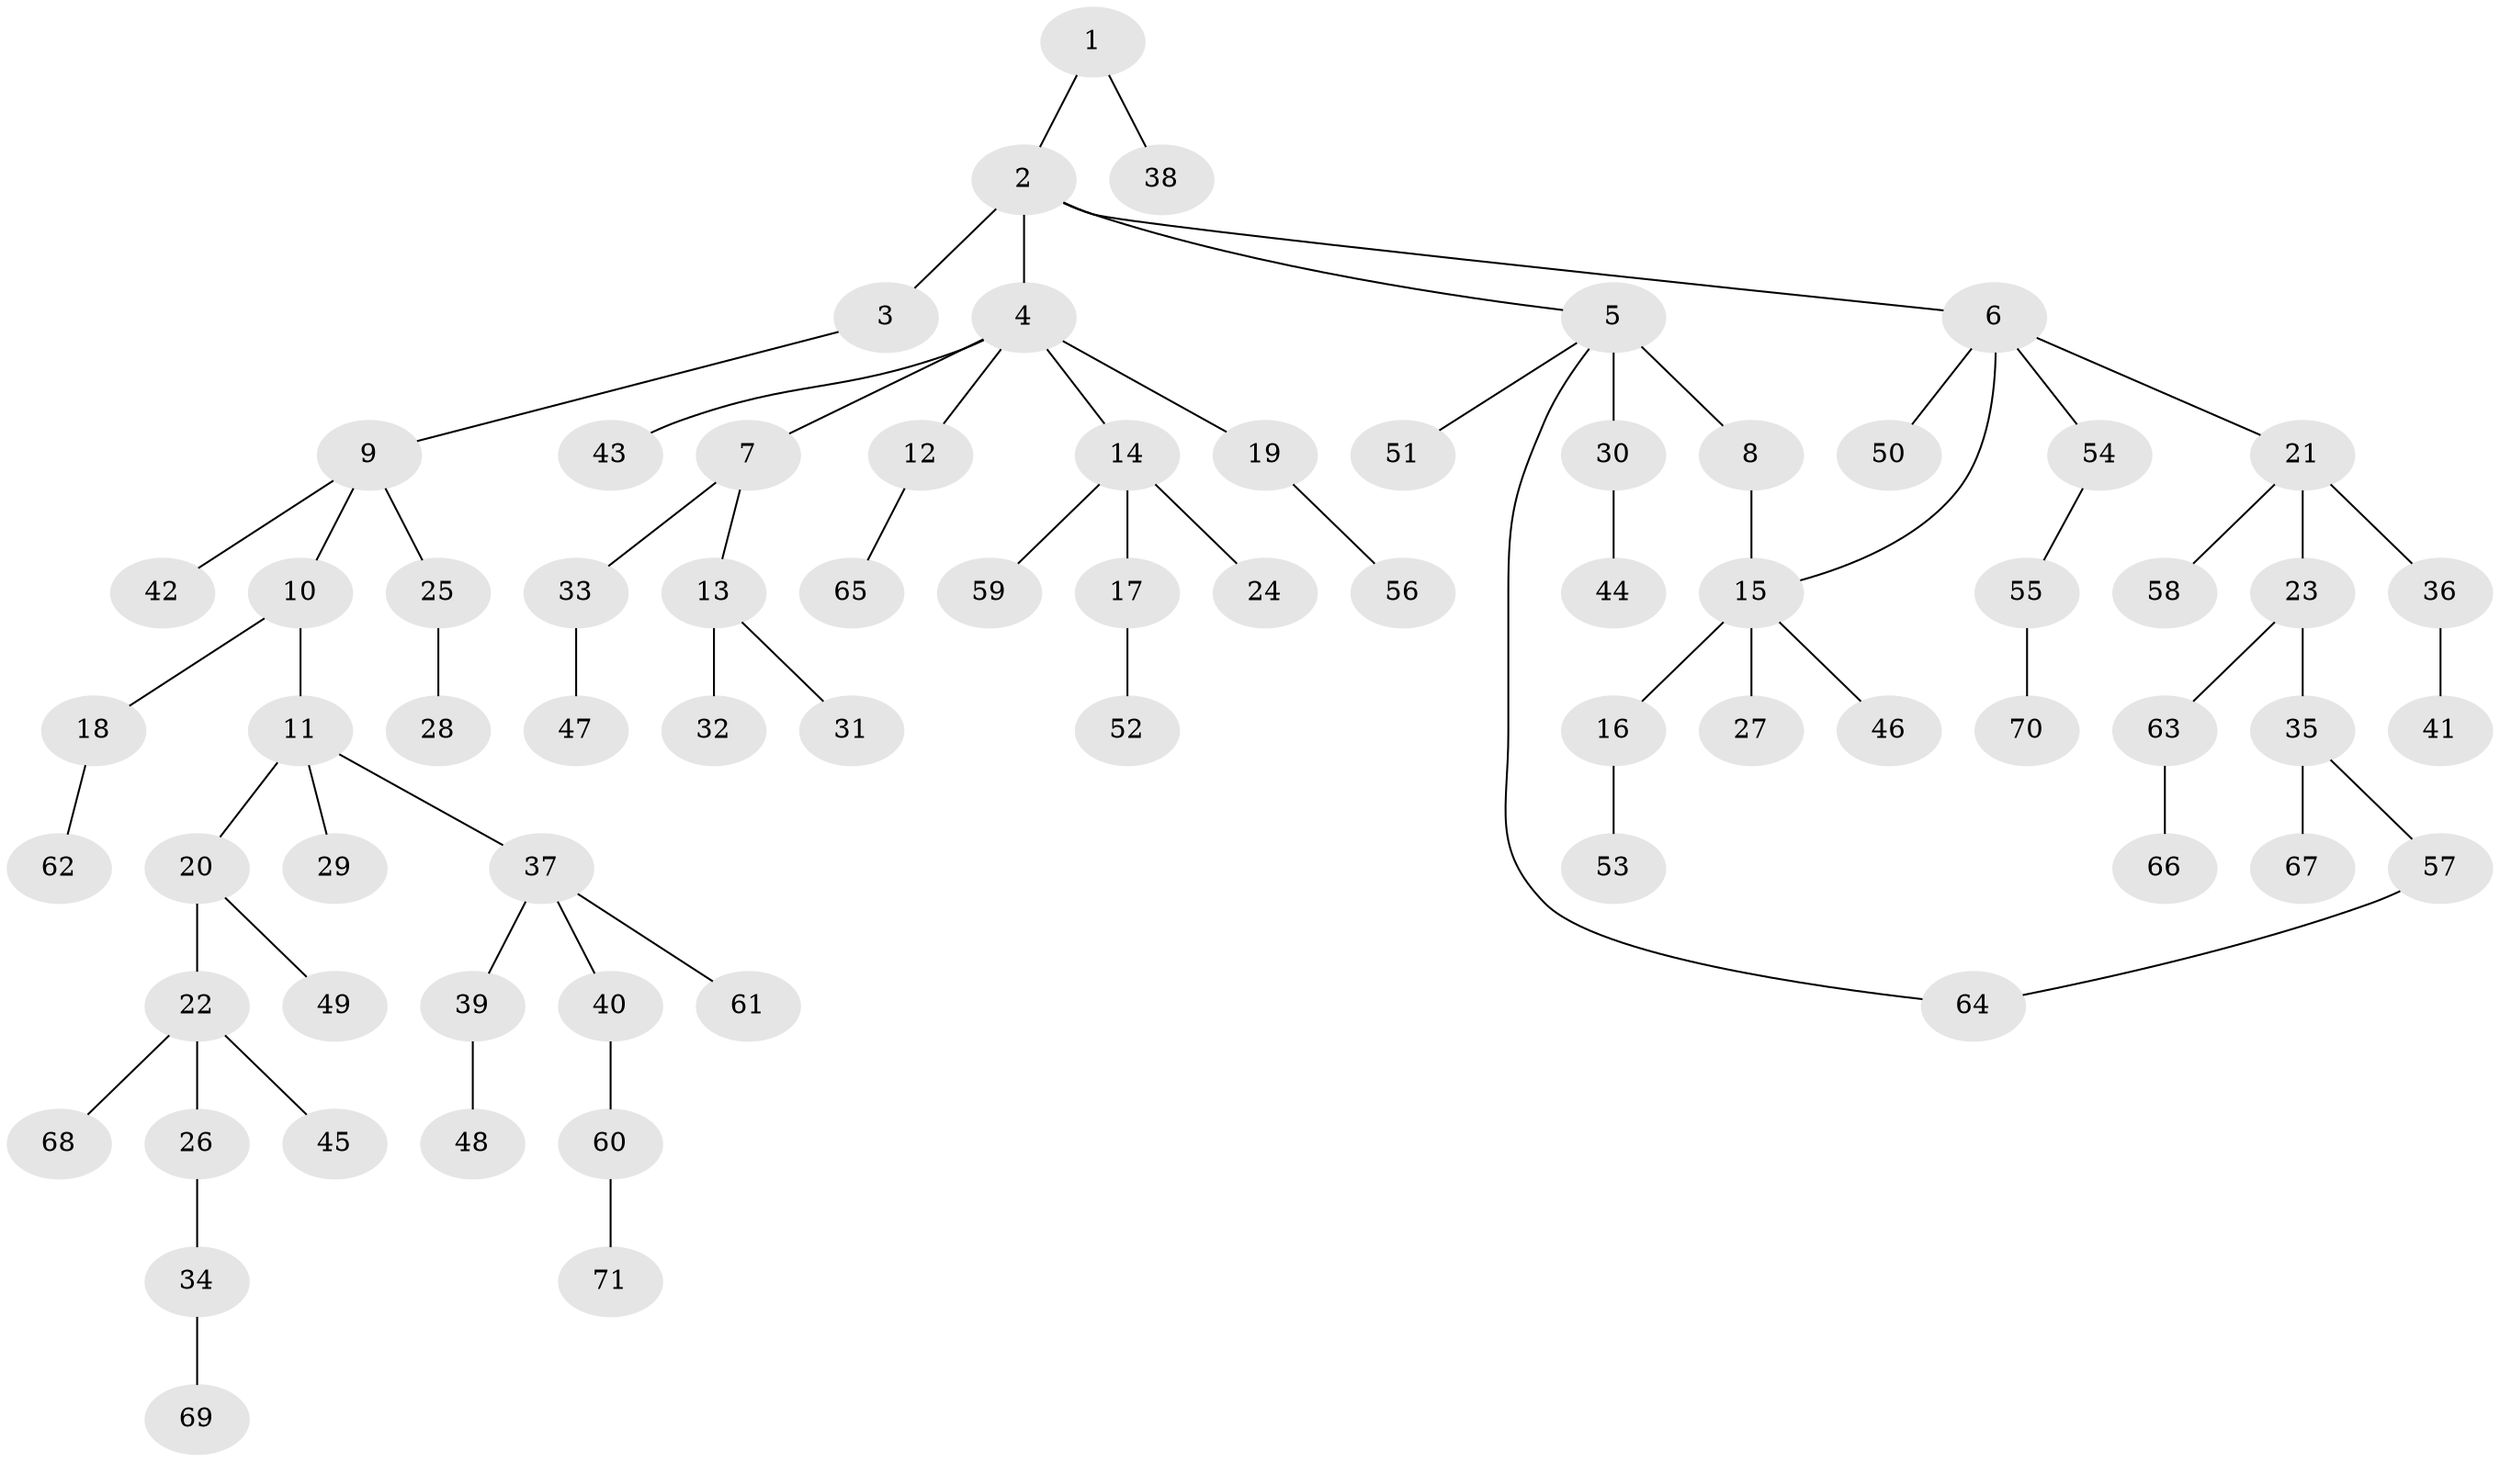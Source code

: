 // original degree distribution, {3: 0.15328467153284672, 7: 0.021897810218978103, 2: 0.24817518248175183, 10: 0.0072992700729927005, 5: 0.029197080291970802, 4: 0.0364963503649635, 6: 0.0072992700729927005, 1: 0.49635036496350365}
// Generated by graph-tools (version 1.1) at 2025/49/03/04/25 22:49:10]
// undirected, 71 vertices, 72 edges
graph export_dot {
  node [color=gray90,style=filled];
  1;
  2;
  3;
  4;
  5;
  6;
  7;
  8;
  9;
  10;
  11;
  12;
  13;
  14;
  15;
  16;
  17;
  18;
  19;
  20;
  21;
  22;
  23;
  24;
  25;
  26;
  27;
  28;
  29;
  30;
  31;
  32;
  33;
  34;
  35;
  36;
  37;
  38;
  39;
  40;
  41;
  42;
  43;
  44;
  45;
  46;
  47;
  48;
  49;
  50;
  51;
  52;
  53;
  54;
  55;
  56;
  57;
  58;
  59;
  60;
  61;
  62;
  63;
  64;
  65;
  66;
  67;
  68;
  69;
  70;
  71;
  1 -- 2 [weight=1.0];
  1 -- 38 [weight=1.0];
  2 -- 3 [weight=2.0];
  2 -- 4 [weight=1.0];
  2 -- 5 [weight=1.0];
  2 -- 6 [weight=1.0];
  3 -- 9 [weight=1.0];
  4 -- 7 [weight=1.0];
  4 -- 12 [weight=1.0];
  4 -- 14 [weight=1.0];
  4 -- 19 [weight=1.0];
  4 -- 43 [weight=1.0];
  5 -- 8 [weight=1.0];
  5 -- 30 [weight=5.0];
  5 -- 51 [weight=1.0];
  5 -- 64 [weight=1.0];
  6 -- 15 [weight=1.0];
  6 -- 21 [weight=1.0];
  6 -- 50 [weight=1.0];
  6 -- 54 [weight=1.0];
  7 -- 13 [weight=1.0];
  7 -- 33 [weight=1.0];
  8 -- 15 [weight=1.0];
  9 -- 10 [weight=1.0];
  9 -- 25 [weight=1.0];
  9 -- 42 [weight=1.0];
  10 -- 11 [weight=1.0];
  10 -- 18 [weight=1.0];
  11 -- 20 [weight=1.0];
  11 -- 29 [weight=1.0];
  11 -- 37 [weight=1.0];
  12 -- 65 [weight=1.0];
  13 -- 31 [weight=1.0];
  13 -- 32 [weight=1.0];
  14 -- 17 [weight=1.0];
  14 -- 24 [weight=2.0];
  14 -- 59 [weight=1.0];
  15 -- 16 [weight=1.0];
  15 -- 27 [weight=1.0];
  15 -- 46 [weight=1.0];
  16 -- 53 [weight=1.0];
  17 -- 52 [weight=1.0];
  18 -- 62 [weight=1.0];
  19 -- 56 [weight=1.0];
  20 -- 22 [weight=3.0];
  20 -- 49 [weight=1.0];
  21 -- 23 [weight=1.0];
  21 -- 36 [weight=2.0];
  21 -- 58 [weight=1.0];
  22 -- 26 [weight=1.0];
  22 -- 45 [weight=1.0];
  22 -- 68 [weight=1.0];
  23 -- 35 [weight=2.0];
  23 -- 63 [weight=1.0];
  25 -- 28 [weight=1.0];
  26 -- 34 [weight=1.0];
  30 -- 44 [weight=1.0];
  33 -- 47 [weight=1.0];
  34 -- 69 [weight=1.0];
  35 -- 57 [weight=1.0];
  35 -- 67 [weight=1.0];
  36 -- 41 [weight=2.0];
  37 -- 39 [weight=1.0];
  37 -- 40 [weight=1.0];
  37 -- 61 [weight=1.0];
  39 -- 48 [weight=1.0];
  40 -- 60 [weight=1.0];
  54 -- 55 [weight=1.0];
  55 -- 70 [weight=1.0];
  57 -- 64 [weight=1.0];
  60 -- 71 [weight=1.0];
  63 -- 66 [weight=3.0];
}
